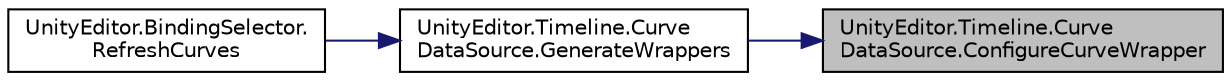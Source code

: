 digraph "UnityEditor.Timeline.CurveDataSource.ConfigureCurveWrapper"
{
 // LATEX_PDF_SIZE
  edge [fontname="Helvetica",fontsize="10",labelfontname="Helvetica",labelfontsize="10"];
  node [fontname="Helvetica",fontsize="10",shape=record];
  rankdir="RL";
  Node1 [label="UnityEditor.Timeline.Curve\lDataSource.ConfigureCurveWrapper",height=0.2,width=0.4,color="black", fillcolor="grey75", style="filled", fontcolor="black",tooltip=" "];
  Node1 -> Node2 [dir="back",color="midnightblue",fontsize="10",style="solid",fontname="Helvetica"];
  Node2 [label="UnityEditor.Timeline.Curve\lDataSource.GenerateWrappers",height=0.2,width=0.4,color="black", fillcolor="white", style="filled",URL="$class_unity_editor_1_1_timeline_1_1_curve_data_source.html#a54aec942aac0075062e90d01e2f7789c",tooltip=" "];
  Node2 -> Node3 [dir="back",color="midnightblue",fontsize="10",style="solid",fontname="Helvetica"];
  Node3 [label="UnityEditor.BindingSelector.\lRefreshCurves",height=0.2,width=0.4,color="black", fillcolor="white", style="filled",URL="$class_unity_editor_1_1_binding_selector.html#a15babcd7b3cad2cc430b23301e7416aa",tooltip=" "];
}

